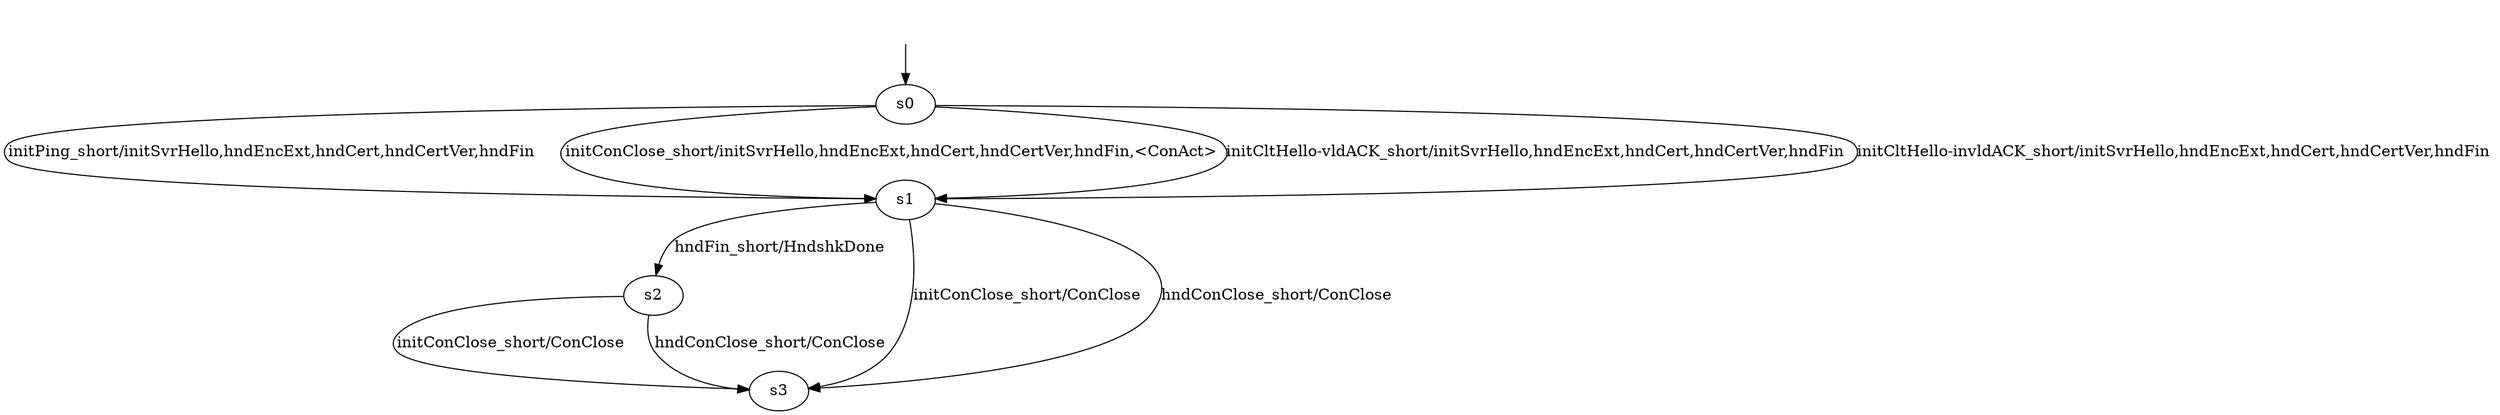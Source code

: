 digraph "pquicModels/pquic-B-s-0/learnedModel" {
s0 [label=s0];
s1 [label=s1];
s2 [label=s2];
s3 [label=s3];
s0 -> s1  [label="initPing_short/initSvrHello,hndEncExt,hndCert,hndCertVer,hndFin "];
s0 -> s1  [label="initConClose_short/initSvrHello,hndEncExt,hndCert,hndCertVer,hndFin,<ConAct> "];
s0 -> s1  [label="initCltHello-vldACK_short/initSvrHello,hndEncExt,hndCert,hndCertVer,hndFin "];
s0 -> s1  [label="initCltHello-invldACK_short/initSvrHello,hndEncExt,hndCert,hndCertVer,hndFin "];
s1 -> s3  [label="initConClose_short/ConClose "];
s1 -> s2  [label="hndFin_short/HndshkDone "];
s1 -> s3  [label="hndConClose_short/ConClose "];
s2 -> s3  [label="initConClose_short/ConClose "];
s2 -> s3  [label="hndConClose_short/ConClose "];
__start0 [label="", shape=none];
__start0 -> s0  [label=""];
}
